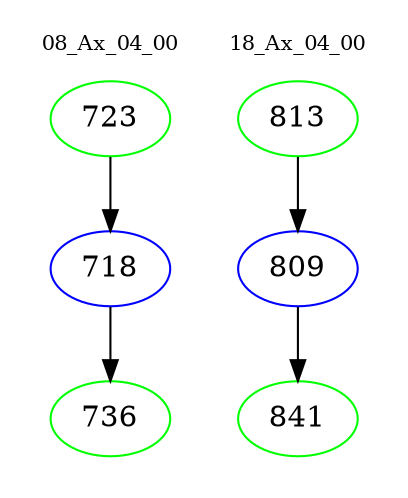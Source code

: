 digraph{
subgraph cluster_0 {
color = white
label = "08_Ax_04_00";
fontsize=10;
T0_723 [label="723", color="green"]
T0_723 -> T0_718 [color="black"]
T0_718 [label="718", color="blue"]
T0_718 -> T0_736 [color="black"]
T0_736 [label="736", color="green"]
}
subgraph cluster_1 {
color = white
label = "18_Ax_04_00";
fontsize=10;
T1_813 [label="813", color="green"]
T1_813 -> T1_809 [color="black"]
T1_809 [label="809", color="blue"]
T1_809 -> T1_841 [color="black"]
T1_841 [label="841", color="green"]
}
}
